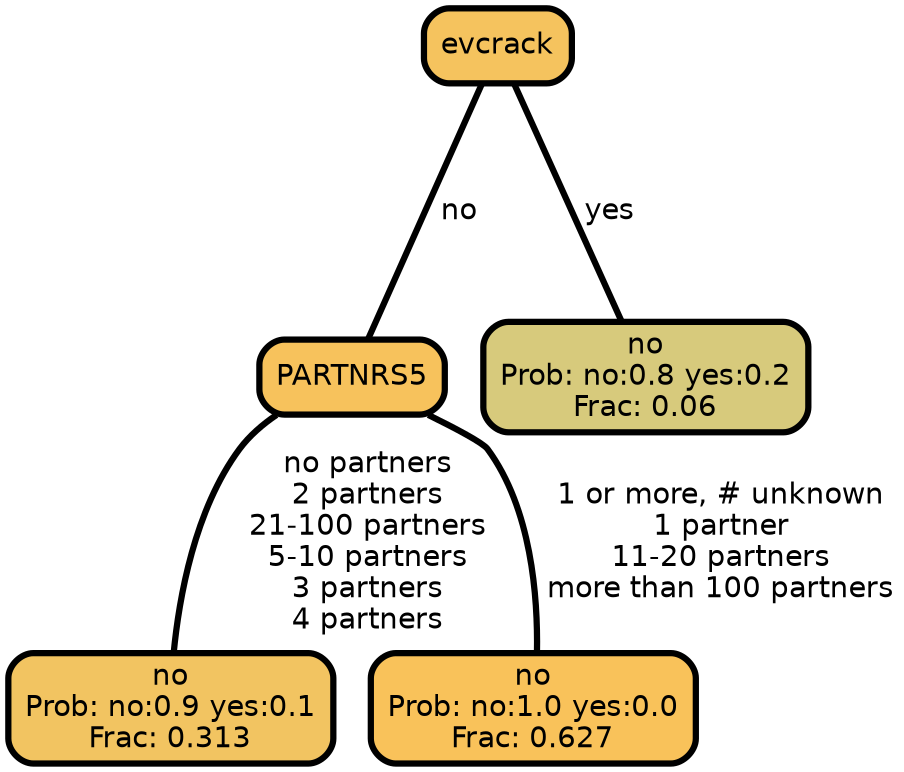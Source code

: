 graph Tree {
node [shape=box, style="filled, rounded",color="black",penwidth="3",fontcolor="black",                 fontname=helvetica] ;
graph [ranksep="0 equally", splines=straight,                 bgcolor=transparent, dpi=200] ;
edge [fontname=helvetica, color=black] ;
0 [label="no
Prob: no:0.9 yes:0.1
Frac: 0.313", fillcolor="#f2c461"] ;
1 [label="PARTNRS5", fillcolor="#f7c25c"] ;
2 [label="no
Prob: no:1.0 yes:0.0
Frac: 0.627", fillcolor="#f9c25a"] ;
3 [label="evcrack", fillcolor="#f5c35e"] ;
4 [label="no
Prob: no:0.8 yes:0.2
Frac: 0.06", fillcolor="#d7ca7c"] ;
1 -- 0 [label=" no partners\n 2 partners\n 21-100 partners\n 5-10 partners\n 3 partners\n 4 partners",penwidth=3] ;
1 -- 2 [label=" 1 or more, # unknown\n 1 partner\n 11-20 partners\n more than 100 partners",penwidth=3] ;
3 -- 1 [label=" no",penwidth=3] ;
3 -- 4 [label=" yes",penwidth=3] ;
{rank = same;}}